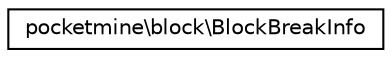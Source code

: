 digraph "Graphical Class Hierarchy"
{
 // INTERACTIVE_SVG=YES
 // LATEX_PDF_SIZE
  edge [fontname="Helvetica",fontsize="10",labelfontname="Helvetica",labelfontsize="10"];
  node [fontname="Helvetica",fontsize="10",shape=record];
  rankdir="LR";
  Node0 [label="pocketmine\\block\\BlockBreakInfo",height=0.2,width=0.4,color="black", fillcolor="white", style="filled",URL="$d3/d10/classpocketmine_1_1block_1_1_block_break_info.html",tooltip=" "];
}
